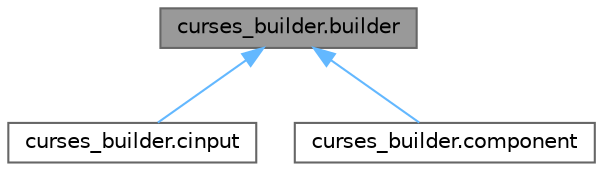 digraph "curses_builder.builder"
{
 // LATEX_PDF_SIZE
  bgcolor="transparent";
  edge [fontname=Helvetica,fontsize=10,labelfontname=Helvetica,labelfontsize=10];
  node [fontname=Helvetica,fontsize=10,shape=box,height=0.2,width=0.4];
  Node1 [label="curses_builder.builder",height=0.2,width=0.4,color="gray40", fillcolor="grey60", style="filled", fontcolor="black",tooltip=" "];
  Node1 -> Node2 [dir="back",color="steelblue1",style="solid"];
  Node2 [label="curses_builder.cinput",height=0.2,width=0.4,color="gray40", fillcolor="white", style="filled",URL="$df/dd6/classcurses__builder_1_1cinput.html",tooltip=" "];
  Node1 -> Node3 [dir="back",color="steelblue1",style="solid"];
  Node3 [label="curses_builder.component",height=0.2,width=0.4,color="gray40", fillcolor="white", style="filled",URL="$d5/d5d/classcurses__builder_1_1component.html",tooltip=" "];
}
